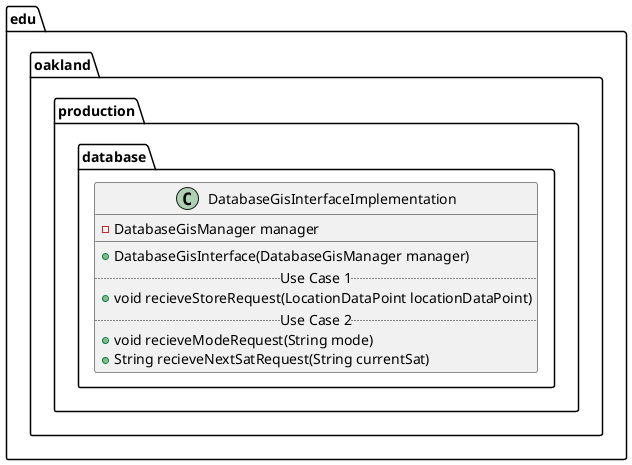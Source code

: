 @startuml DatabaseGisInterfaceImplementation

package edu.oakland.production.database {
    class DatabaseGisInterfaceImplementation {
        - DatabaseGisManager manager
        __
        + DatabaseGisInterface(DatabaseGisManager manager)
        .. Use Case 1 ..
        + void recieveStoreRequest(LocationDataPoint locationDataPoint)
        .. Use Case 2 ..
        + void recieveModeRequest(String mode)
        + String recieveNextSatRequest(String currentSat)
    }
}

@enduml
